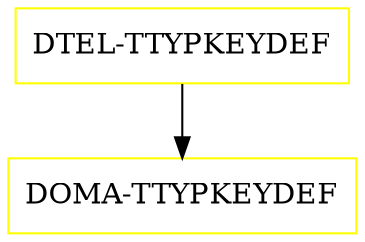 digraph G {
  "DTEL-TTYPKEYDEF" [shape=box,color=yellow];
  "DOMA-TTYPKEYDEF" [shape=box,color=yellow,URL="./DOMA_TTYPKEYDEF.html"];
  "DTEL-TTYPKEYDEF" -> "DOMA-TTYPKEYDEF";
}
